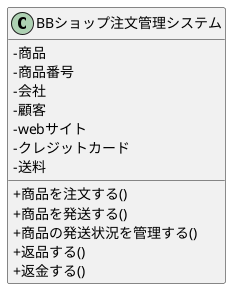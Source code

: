 @startuml BBショップ注文管理システム

skinparam classAttributeIconSize 0
class BBショップ注文管理システム {
    '属性
    -商品
    -商品番号
    -会社
    -顧客
    -webサイト
    -クレジットカード
    -送料

    '操作
    +商品を注文する()
    +商品を発送する()
    +商品の発送状況を管理する()
    +返品する()
    +返金する()
    
}

@enduml